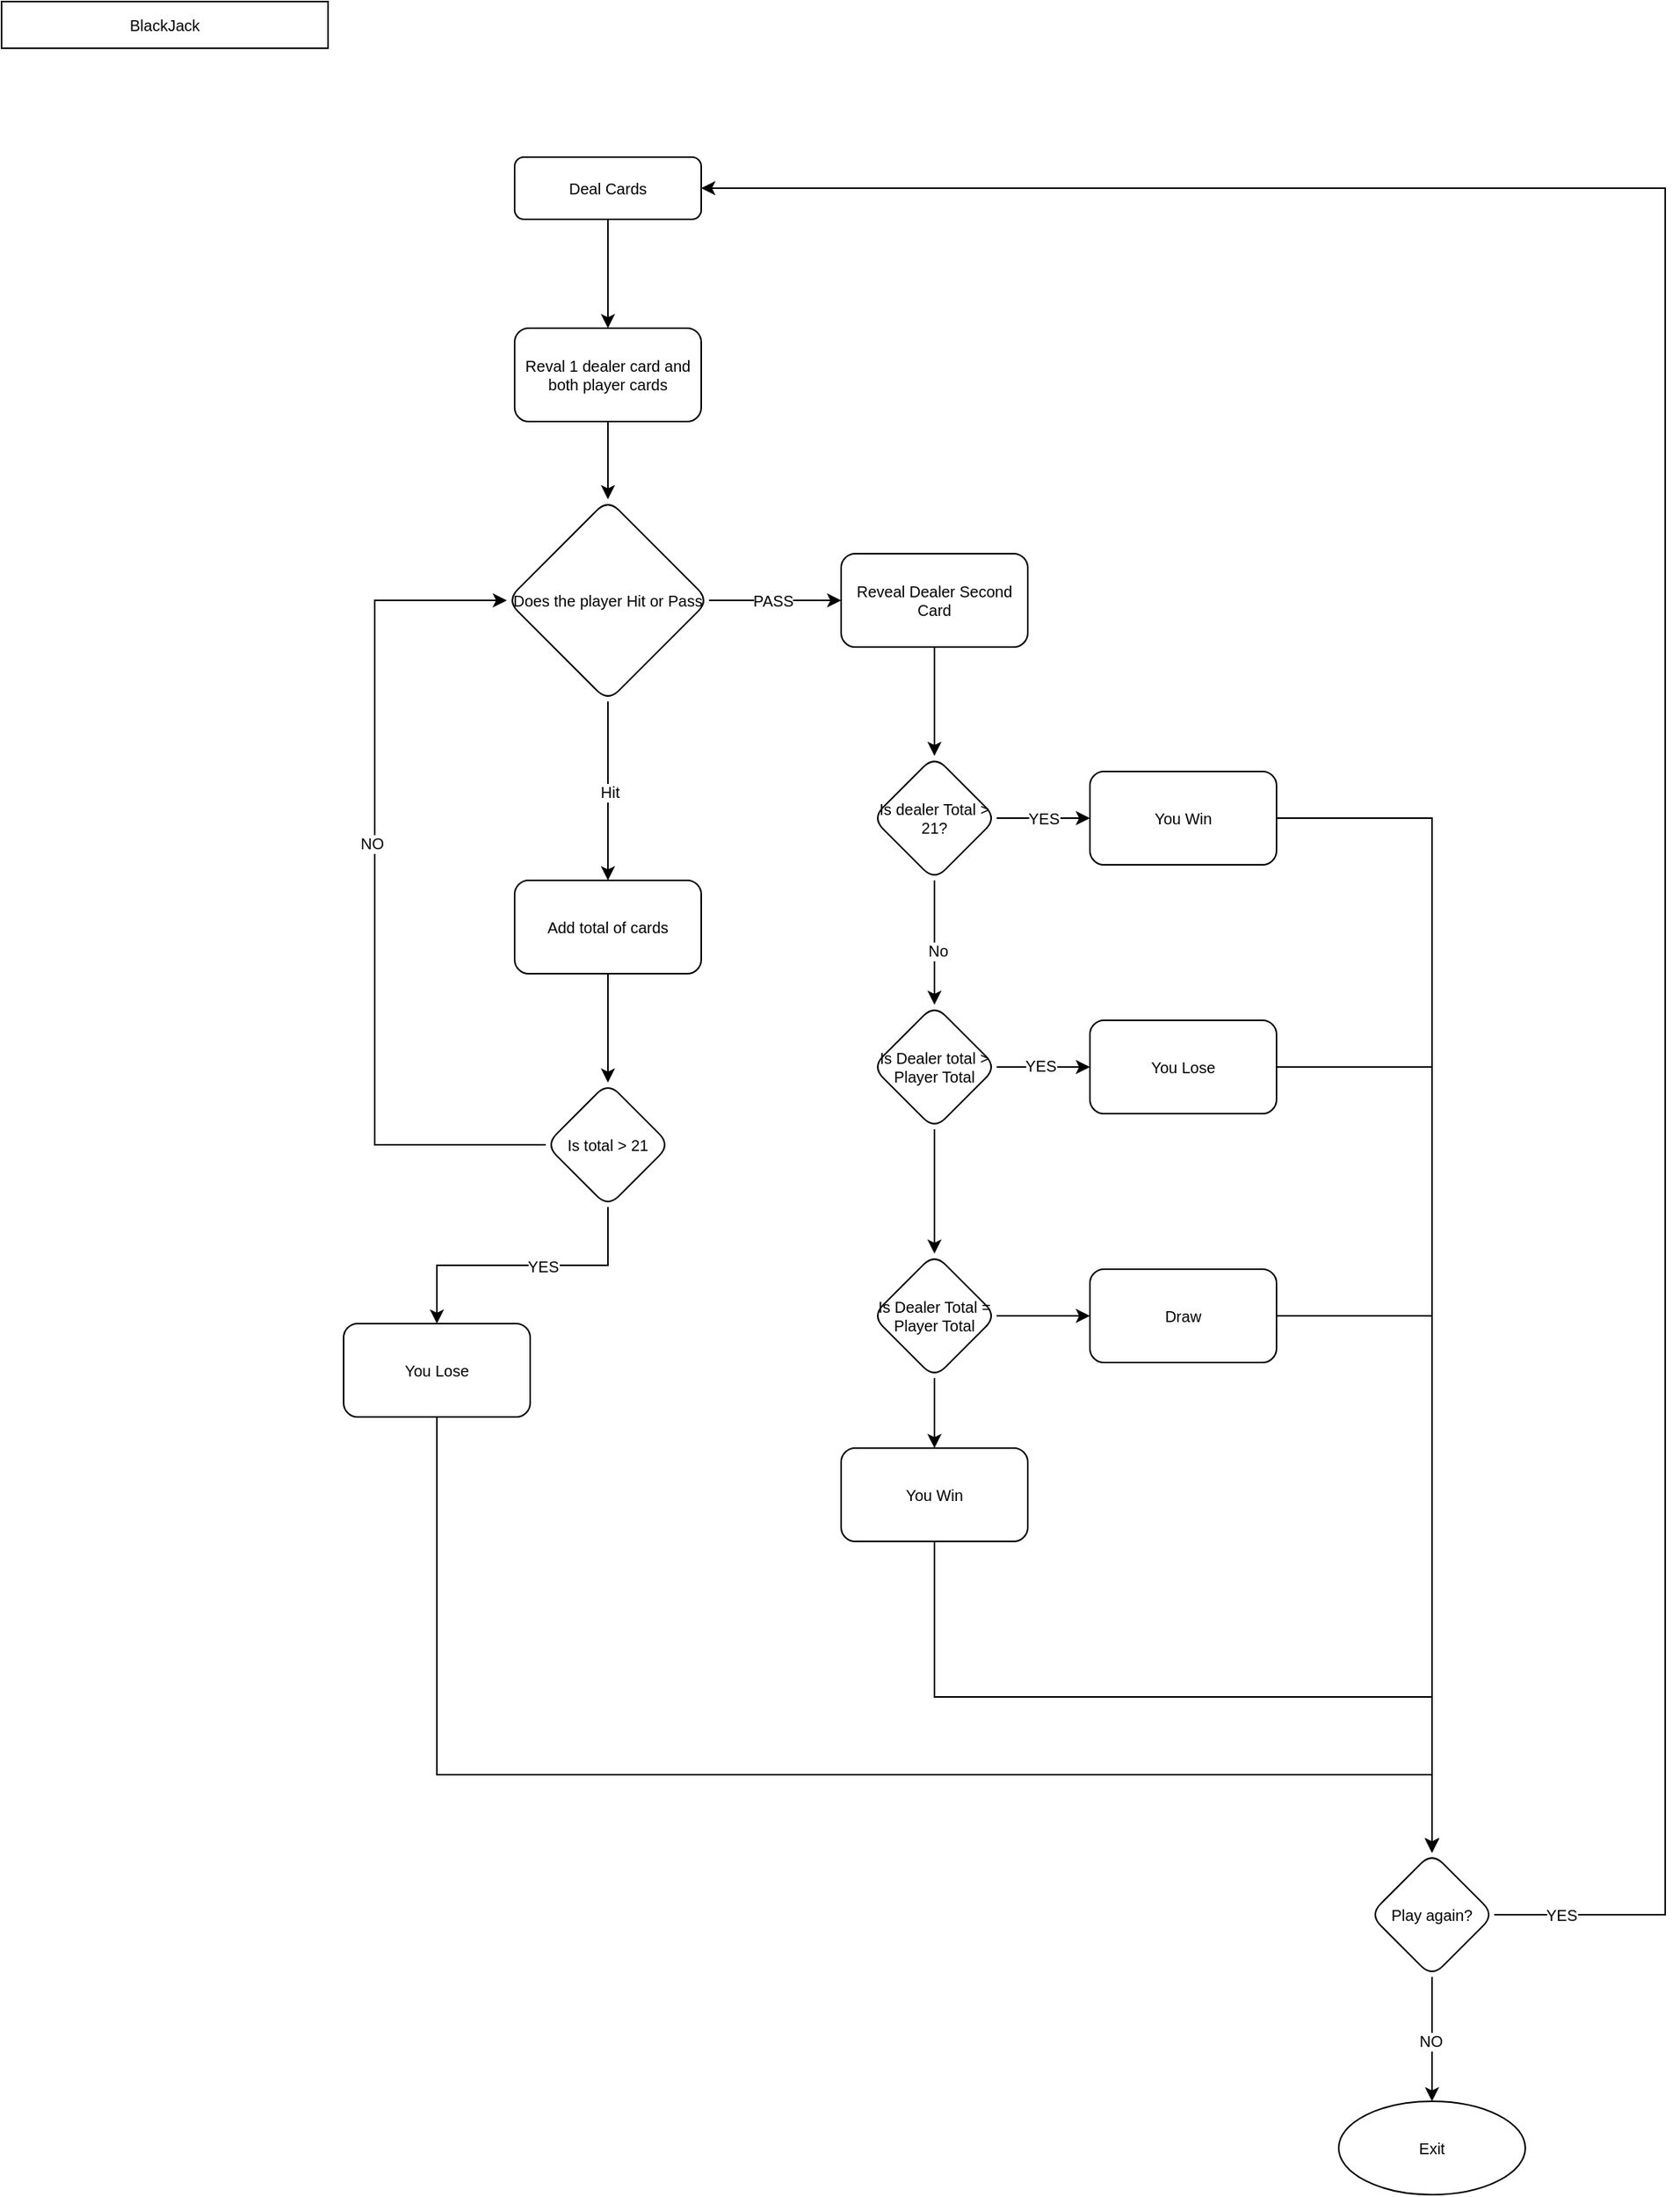 <mxfile version="16.1.0" type="github">
  <diagram id="C5RBs43oDa-KdzZeNtuy" name="Page-1">
    <mxGraphModel dx="1198" dy="811" grid="1" gridSize="10" guides="1" tooltips="1" connect="1" arrows="1" fold="1" page="1" pageScale="1" pageWidth="1169" pageHeight="1654" math="0" shadow="0">
      <root>
        <mxCell id="WIyWlLk6GJQsqaUBKTNV-0" />
        <mxCell id="WIyWlLk6GJQsqaUBKTNV-1" parent="WIyWlLk6GJQsqaUBKTNV-0" />
        <mxCell id="6ApTMov5V20SEGdIWfBn-2" value="" style="edgeStyle=orthogonalEdgeStyle;rounded=0;orthogonalLoop=1;jettySize=auto;html=1;fontSize=10;" edge="1" parent="WIyWlLk6GJQsqaUBKTNV-1" source="WIyWlLk6GJQsqaUBKTNV-3" target="6ApTMov5V20SEGdIWfBn-1">
          <mxGeometry relative="1" as="geometry" />
        </mxCell>
        <mxCell id="WIyWlLk6GJQsqaUBKTNV-3" value="Deal Cards" style="rounded=1;whiteSpace=wrap;html=1;fontSize=10;glass=0;strokeWidth=1;shadow=0;" parent="WIyWlLk6GJQsqaUBKTNV-1" vertex="1">
          <mxGeometry x="340" y="110" width="120" height="40" as="geometry" />
        </mxCell>
        <mxCell id="6ApTMov5V20SEGdIWfBn-0" value="BlackJack" style="rounded=0;whiteSpace=wrap;html=1;fontSize=10;" vertex="1" parent="WIyWlLk6GJQsqaUBKTNV-1">
          <mxGeometry x="10" y="10" width="210" height="30" as="geometry" />
        </mxCell>
        <mxCell id="6ApTMov5V20SEGdIWfBn-5" value="" style="edgeStyle=orthogonalEdgeStyle;rounded=0;orthogonalLoop=1;jettySize=auto;html=1;fontSize=10;" edge="1" parent="WIyWlLk6GJQsqaUBKTNV-1" source="6ApTMov5V20SEGdIWfBn-1" target="6ApTMov5V20SEGdIWfBn-4">
          <mxGeometry relative="1" as="geometry" />
        </mxCell>
        <mxCell id="6ApTMov5V20SEGdIWfBn-1" value="Reval 1 dealer card and both player cards" style="whiteSpace=wrap;html=1;rounded=1;glass=0;strokeWidth=1;shadow=0;fontSize=10;" vertex="1" parent="WIyWlLk6GJQsqaUBKTNV-1">
          <mxGeometry x="340" y="220" width="120" height="60" as="geometry" />
        </mxCell>
        <mxCell id="6ApTMov5V20SEGdIWfBn-7" value="" style="edgeStyle=orthogonalEdgeStyle;rounded=0;orthogonalLoop=1;jettySize=auto;html=1;fontSize=10;" edge="1" parent="WIyWlLk6GJQsqaUBKTNV-1" source="6ApTMov5V20SEGdIWfBn-4" target="6ApTMov5V20SEGdIWfBn-6">
          <mxGeometry relative="1" as="geometry" />
        </mxCell>
        <mxCell id="6ApTMov5V20SEGdIWfBn-8" value="Hit" style="edgeLabel;html=1;align=center;verticalAlign=middle;resizable=0;points=[];fontSize=10;" vertex="1" connectable="0" parent="6ApTMov5V20SEGdIWfBn-7">
          <mxGeometry x="0.009" y="1" relative="1" as="geometry">
            <mxPoint as="offset" />
          </mxGeometry>
        </mxCell>
        <mxCell id="6ApTMov5V20SEGdIWfBn-18" value="" style="edgeStyle=orthogonalEdgeStyle;rounded=0;orthogonalLoop=1;jettySize=auto;html=1;fontSize=10;" edge="1" parent="WIyWlLk6GJQsqaUBKTNV-1" source="6ApTMov5V20SEGdIWfBn-4" target="6ApTMov5V20SEGdIWfBn-17">
          <mxGeometry relative="1" as="geometry" />
        </mxCell>
        <mxCell id="6ApTMov5V20SEGdIWfBn-19" value="PASS" style="edgeLabel;html=1;align=center;verticalAlign=middle;resizable=0;points=[];fontSize=10;" vertex="1" connectable="0" parent="6ApTMov5V20SEGdIWfBn-18">
          <mxGeometry x="-0.051" relative="1" as="geometry">
            <mxPoint as="offset" />
          </mxGeometry>
        </mxCell>
        <mxCell id="6ApTMov5V20SEGdIWfBn-4" value="&lt;font style=&quot;font-size: 10px;&quot;&gt;Does the player Hit or Pass&lt;/font&gt;" style="rhombus;whiteSpace=wrap;html=1;rounded=1;glass=0;strokeWidth=1;shadow=0;fontSize=10;" vertex="1" parent="WIyWlLk6GJQsqaUBKTNV-1">
          <mxGeometry x="335" y="330" width="130" height="130" as="geometry" />
        </mxCell>
        <mxCell id="6ApTMov5V20SEGdIWfBn-10" value="" style="edgeStyle=orthogonalEdgeStyle;rounded=0;orthogonalLoop=1;jettySize=auto;html=1;fontSize=10;" edge="1" parent="WIyWlLk6GJQsqaUBKTNV-1" source="6ApTMov5V20SEGdIWfBn-6" target="6ApTMov5V20SEGdIWfBn-9">
          <mxGeometry relative="1" as="geometry" />
        </mxCell>
        <mxCell id="6ApTMov5V20SEGdIWfBn-6" value="&lt;font style=&quot;font-size: 10px;&quot;&gt;Add total of cards&lt;/font&gt;" style="whiteSpace=wrap;html=1;rounded=1;glass=0;strokeWidth=1;shadow=0;fontSize=10;" vertex="1" parent="WIyWlLk6GJQsqaUBKTNV-1">
          <mxGeometry x="340" y="575" width="120" height="60" as="geometry" />
        </mxCell>
        <mxCell id="6ApTMov5V20SEGdIWfBn-12" value="" style="edgeStyle=orthogonalEdgeStyle;rounded=0;orthogonalLoop=1;jettySize=auto;html=1;exitX=0.5;exitY=1;exitDx=0;exitDy=0;fontSize=10;" edge="1" parent="WIyWlLk6GJQsqaUBKTNV-1" source="6ApTMov5V20SEGdIWfBn-9" target="6ApTMov5V20SEGdIWfBn-11">
          <mxGeometry relative="1" as="geometry" />
        </mxCell>
        <mxCell id="6ApTMov5V20SEGdIWfBn-15" value="YES" style="edgeLabel;html=1;align=center;verticalAlign=middle;resizable=0;points=[];fontSize=10;" vertex="1" connectable="0" parent="6ApTMov5V20SEGdIWfBn-12">
          <mxGeometry x="-0.133" relative="1" as="geometry">
            <mxPoint as="offset" />
          </mxGeometry>
        </mxCell>
        <mxCell id="6ApTMov5V20SEGdIWfBn-14" value="" style="edgeStyle=orthogonalEdgeStyle;rounded=0;orthogonalLoop=1;jettySize=auto;html=1;entryX=0;entryY=0.5;entryDx=0;entryDy=0;exitX=0;exitY=0.5;exitDx=0;exitDy=0;fontSize=10;" edge="1" parent="WIyWlLk6GJQsqaUBKTNV-1" source="6ApTMov5V20SEGdIWfBn-9" target="6ApTMov5V20SEGdIWfBn-4">
          <mxGeometry relative="1" as="geometry">
            <mxPoint x="400" y="865" as="targetPoint" />
            <Array as="points">
              <mxPoint x="250" y="745" />
              <mxPoint x="250" y="395" />
            </Array>
          </mxGeometry>
        </mxCell>
        <mxCell id="6ApTMov5V20SEGdIWfBn-16" value="NO" style="edgeLabel;html=1;align=center;verticalAlign=middle;resizable=0;points=[];fontSize=10;" vertex="1" connectable="0" parent="6ApTMov5V20SEGdIWfBn-14">
          <mxGeometry x="-0.15" y="2" relative="1" as="geometry">
            <mxPoint y="-73" as="offset" />
          </mxGeometry>
        </mxCell>
        <mxCell id="6ApTMov5V20SEGdIWfBn-9" value="Is total &amp;gt; 21" style="rhombus;whiteSpace=wrap;html=1;rounded=1;glass=0;strokeWidth=1;shadow=0;fontSize=10;" vertex="1" parent="WIyWlLk6GJQsqaUBKTNV-1">
          <mxGeometry x="360" y="705" width="80" height="80" as="geometry" />
        </mxCell>
        <mxCell id="6ApTMov5V20SEGdIWfBn-37" value="" style="edgeStyle=orthogonalEdgeStyle;rounded=0;orthogonalLoop=1;jettySize=auto;html=1;entryX=0.5;entryY=0;entryDx=0;entryDy=0;fontSize=10;" edge="1" parent="WIyWlLk6GJQsqaUBKTNV-1" source="6ApTMov5V20SEGdIWfBn-11" target="6ApTMov5V20SEGdIWfBn-46">
          <mxGeometry relative="1" as="geometry">
            <mxPoint x="290" y="990" as="targetPoint" />
            <Array as="points">
              <mxPoint x="290" y="1150" />
              <mxPoint x="930" y="1150" />
            </Array>
          </mxGeometry>
        </mxCell>
        <mxCell id="6ApTMov5V20SEGdIWfBn-11" value="You Lose" style="whiteSpace=wrap;html=1;rounded=1;glass=0;strokeWidth=1;shadow=0;fontSize=10;" vertex="1" parent="WIyWlLk6GJQsqaUBKTNV-1">
          <mxGeometry x="230" y="860" width="120" height="60" as="geometry" />
        </mxCell>
        <mxCell id="6ApTMov5V20SEGdIWfBn-21" value="" style="edgeStyle=orthogonalEdgeStyle;rounded=0;orthogonalLoop=1;jettySize=auto;html=1;fontSize=10;" edge="1" parent="WIyWlLk6GJQsqaUBKTNV-1" source="6ApTMov5V20SEGdIWfBn-17" target="6ApTMov5V20SEGdIWfBn-20">
          <mxGeometry relative="1" as="geometry" />
        </mxCell>
        <mxCell id="6ApTMov5V20SEGdIWfBn-17" value="Reveal Dealer Second Card" style="whiteSpace=wrap;html=1;rounded=1;glass=0;strokeWidth=1;shadow=0;fontSize=10;" vertex="1" parent="WIyWlLk6GJQsqaUBKTNV-1">
          <mxGeometry x="550" y="365" width="120" height="60" as="geometry" />
        </mxCell>
        <mxCell id="6ApTMov5V20SEGdIWfBn-23" value="" style="edgeStyle=orthogonalEdgeStyle;rounded=0;orthogonalLoop=1;jettySize=auto;html=1;fontSize=10;" edge="1" parent="WIyWlLk6GJQsqaUBKTNV-1" source="6ApTMov5V20SEGdIWfBn-20" target="6ApTMov5V20SEGdIWfBn-22">
          <mxGeometry relative="1" as="geometry" />
        </mxCell>
        <mxCell id="6ApTMov5V20SEGdIWfBn-24" value="No" style="edgeLabel;html=1;align=center;verticalAlign=middle;resizable=0;points=[];fontSize=10;" vertex="1" connectable="0" parent="6ApTMov5V20SEGdIWfBn-23">
          <mxGeometry x="0.108" y="2" relative="1" as="geometry">
            <mxPoint as="offset" />
          </mxGeometry>
        </mxCell>
        <mxCell id="6ApTMov5V20SEGdIWfBn-26" value="YES" style="edgeStyle=orthogonalEdgeStyle;rounded=0;orthogonalLoop=1;jettySize=auto;html=1;fontSize=10;" edge="1" parent="WIyWlLk6GJQsqaUBKTNV-1" source="6ApTMov5V20SEGdIWfBn-20" target="6ApTMov5V20SEGdIWfBn-25">
          <mxGeometry relative="1" as="geometry" />
        </mxCell>
        <mxCell id="6ApTMov5V20SEGdIWfBn-20" value="&lt;font style=&quot;font-size: 10px;&quot;&gt;Is dealer Total &amp;gt; 21?&lt;/font&gt;" style="rhombus;whiteSpace=wrap;html=1;rounded=1;glass=0;strokeWidth=1;shadow=0;fontSize=10;" vertex="1" parent="WIyWlLk6GJQsqaUBKTNV-1">
          <mxGeometry x="570" y="495" width="80" height="80" as="geometry" />
        </mxCell>
        <mxCell id="6ApTMov5V20SEGdIWfBn-28" value="" style="edgeStyle=orthogonalEdgeStyle;rounded=0;orthogonalLoop=1;jettySize=auto;html=1;fontSize=10;" edge="1" parent="WIyWlLk6GJQsqaUBKTNV-1" source="6ApTMov5V20SEGdIWfBn-22" target="6ApTMov5V20SEGdIWfBn-27">
          <mxGeometry relative="1" as="geometry" />
        </mxCell>
        <mxCell id="6ApTMov5V20SEGdIWfBn-29" value="YES" style="edgeLabel;html=1;align=center;verticalAlign=middle;resizable=0;points=[];fontSize=10;" vertex="1" connectable="0" parent="6ApTMov5V20SEGdIWfBn-28">
          <mxGeometry x="-0.072" y="1" relative="1" as="geometry">
            <mxPoint as="offset" />
          </mxGeometry>
        </mxCell>
        <mxCell id="6ApTMov5V20SEGdIWfBn-31" value="" style="edgeStyle=orthogonalEdgeStyle;rounded=0;orthogonalLoop=1;jettySize=auto;html=1;fontSize=10;" edge="1" parent="WIyWlLk6GJQsqaUBKTNV-1" source="6ApTMov5V20SEGdIWfBn-22" target="6ApTMov5V20SEGdIWfBn-30">
          <mxGeometry relative="1" as="geometry" />
        </mxCell>
        <mxCell id="6ApTMov5V20SEGdIWfBn-22" value="&lt;font style=&quot;font-size: 10px;&quot;&gt;Is Dealer total &amp;gt; Player Total&lt;/font&gt;" style="rhombus;whiteSpace=wrap;html=1;rounded=1;glass=0;strokeWidth=1;shadow=0;fontSize=10;" vertex="1" parent="WIyWlLk6GJQsqaUBKTNV-1">
          <mxGeometry x="570" y="655" width="80" height="80" as="geometry" />
        </mxCell>
        <mxCell id="6ApTMov5V20SEGdIWfBn-25" value="You Win" style="whiteSpace=wrap;html=1;rounded=1;glass=0;strokeWidth=1;shadow=0;fontSize=10;" vertex="1" parent="WIyWlLk6GJQsqaUBKTNV-1">
          <mxGeometry x="710" y="505" width="120" height="60" as="geometry" />
        </mxCell>
        <mxCell id="6ApTMov5V20SEGdIWfBn-51" style="edgeStyle=orthogonalEdgeStyle;rounded=0;orthogonalLoop=1;jettySize=auto;html=1;entryX=0.5;entryY=0;entryDx=0;entryDy=0;fontSize=10;" edge="1" parent="WIyWlLk6GJQsqaUBKTNV-1" source="6ApTMov5V20SEGdIWfBn-27" target="6ApTMov5V20SEGdIWfBn-46">
          <mxGeometry relative="1" as="geometry" />
        </mxCell>
        <mxCell id="6ApTMov5V20SEGdIWfBn-27" value="You Lose" style="whiteSpace=wrap;html=1;rounded=1;glass=0;strokeWidth=1;shadow=0;fontSize=10;" vertex="1" parent="WIyWlLk6GJQsqaUBKTNV-1">
          <mxGeometry x="710" y="665" width="120" height="60" as="geometry" />
        </mxCell>
        <mxCell id="6ApTMov5V20SEGdIWfBn-33" value="" style="edgeStyle=orthogonalEdgeStyle;rounded=0;orthogonalLoop=1;jettySize=auto;html=1;fontSize=10;" edge="1" parent="WIyWlLk6GJQsqaUBKTNV-1" source="6ApTMov5V20SEGdIWfBn-30" target="6ApTMov5V20SEGdIWfBn-32">
          <mxGeometry relative="1" as="geometry" />
        </mxCell>
        <mxCell id="6ApTMov5V20SEGdIWfBn-35" value="" style="edgeStyle=orthogonalEdgeStyle;rounded=0;orthogonalLoop=1;jettySize=auto;html=1;fontSize=10;" edge="1" parent="WIyWlLk6GJQsqaUBKTNV-1" source="6ApTMov5V20SEGdIWfBn-30" target="6ApTMov5V20SEGdIWfBn-34">
          <mxGeometry relative="1" as="geometry" />
        </mxCell>
        <mxCell id="6ApTMov5V20SEGdIWfBn-30" value="&lt;font style=&quot;font-size: 10px;&quot;&gt;Is Dealer Total = Player Total&lt;/font&gt;" style="rhombus;whiteSpace=wrap;html=1;rounded=1;glass=0;strokeWidth=1;shadow=0;fontSize=10;" vertex="1" parent="WIyWlLk6GJQsqaUBKTNV-1">
          <mxGeometry x="570" y="815" width="80" height="80" as="geometry" />
        </mxCell>
        <mxCell id="6ApTMov5V20SEGdIWfBn-50" style="edgeStyle=orthogonalEdgeStyle;rounded=0;orthogonalLoop=1;jettySize=auto;html=1;entryX=0.5;entryY=0;entryDx=0;entryDy=0;fontSize=10;" edge="1" parent="WIyWlLk6GJQsqaUBKTNV-1" source="6ApTMov5V20SEGdIWfBn-32" target="6ApTMov5V20SEGdIWfBn-46">
          <mxGeometry relative="1" as="geometry" />
        </mxCell>
        <mxCell id="6ApTMov5V20SEGdIWfBn-32" value="Draw" style="whiteSpace=wrap;html=1;rounded=1;glass=0;strokeWidth=1;shadow=0;fontSize=10;" vertex="1" parent="WIyWlLk6GJQsqaUBKTNV-1">
          <mxGeometry x="710" y="825" width="120" height="60" as="geometry" />
        </mxCell>
        <mxCell id="6ApTMov5V20SEGdIWfBn-34" value="You Win" style="whiteSpace=wrap;html=1;rounded=1;glass=0;strokeWidth=1;shadow=0;fontSize=10;" vertex="1" parent="WIyWlLk6GJQsqaUBKTNV-1">
          <mxGeometry x="550" y="940" width="120" height="60" as="geometry" />
        </mxCell>
        <mxCell id="6ApTMov5V20SEGdIWfBn-53" style="edgeStyle=orthogonalEdgeStyle;rounded=0;orthogonalLoop=1;jettySize=auto;html=1;entryX=1;entryY=0.5;entryDx=0;entryDy=0;fontSize=10;exitX=1;exitY=0.5;exitDx=0;exitDy=0;" edge="1" parent="WIyWlLk6GJQsqaUBKTNV-1" source="6ApTMov5V20SEGdIWfBn-46" target="WIyWlLk6GJQsqaUBKTNV-3">
          <mxGeometry relative="1" as="geometry">
            <mxPoint x="1020" y="420" as="targetPoint" />
            <Array as="points">
              <mxPoint x="1080" y="1240" />
              <mxPoint x="1080" y="130" />
            </Array>
          </mxGeometry>
        </mxCell>
        <mxCell id="6ApTMov5V20SEGdIWfBn-55" value="YES" style="edgeLabel;html=1;align=center;verticalAlign=middle;resizable=0;points=[];fontSize=10;" vertex="1" connectable="0" parent="6ApTMov5V20SEGdIWfBn-53">
          <mxGeometry x="-0.954" y="-4" relative="1" as="geometry">
            <mxPoint y="-4" as="offset" />
          </mxGeometry>
        </mxCell>
        <mxCell id="6ApTMov5V20SEGdIWfBn-38" value="Exit" style="ellipse;whiteSpace=wrap;html=1;rounded=1;glass=0;strokeWidth=1;shadow=0;fontSize=10;" vertex="1" parent="WIyWlLk6GJQsqaUBKTNV-1">
          <mxGeometry x="870" y="1360" width="120" height="60" as="geometry" />
        </mxCell>
        <mxCell id="6ApTMov5V20SEGdIWfBn-40" value="" style="edgeStyle=orthogonalEdgeStyle;rounded=0;orthogonalLoop=1;jettySize=auto;html=1;exitX=0.5;exitY=1;exitDx=0;exitDy=0;fontSize=10;" edge="1" parent="WIyWlLk6GJQsqaUBKTNV-1" target="6ApTMov5V20SEGdIWfBn-46" source="6ApTMov5V20SEGdIWfBn-34">
          <mxGeometry relative="1" as="geometry">
            <mxPoint x="610" y="1045" as="sourcePoint" />
            <mxPoint x="610" y="1030" as="targetPoint" />
          </mxGeometry>
        </mxCell>
        <mxCell id="6ApTMov5V20SEGdIWfBn-44" value="" style="edgeStyle=orthogonalEdgeStyle;rounded=0;orthogonalLoop=1;jettySize=auto;html=1;exitX=1;exitY=0.5;exitDx=0;exitDy=0;fontSize=10;" edge="1" parent="WIyWlLk6GJQsqaUBKTNV-1" target="6ApTMov5V20SEGdIWfBn-46" source="6ApTMov5V20SEGdIWfBn-25">
          <mxGeometry relative="1" as="geometry">
            <mxPoint x="930" y="480" as="sourcePoint" />
          </mxGeometry>
        </mxCell>
        <mxCell id="6ApTMov5V20SEGdIWfBn-52" style="edgeStyle=orthogonalEdgeStyle;rounded=0;orthogonalLoop=1;jettySize=auto;html=1;exitX=0.5;exitY=1;exitDx=0;exitDy=0;entryX=0.5;entryY=0;entryDx=0;entryDy=0;fontSize=10;" edge="1" parent="WIyWlLk6GJQsqaUBKTNV-1" source="6ApTMov5V20SEGdIWfBn-46" target="6ApTMov5V20SEGdIWfBn-38">
          <mxGeometry relative="1" as="geometry" />
        </mxCell>
        <mxCell id="6ApTMov5V20SEGdIWfBn-54" value="NO" style="edgeLabel;html=1;align=center;verticalAlign=middle;resizable=0;points=[];fontSize=10;" vertex="1" connectable="0" parent="6ApTMov5V20SEGdIWfBn-52">
          <mxGeometry x="0.019" y="-1" relative="1" as="geometry">
            <mxPoint as="offset" />
          </mxGeometry>
        </mxCell>
        <mxCell id="6ApTMov5V20SEGdIWfBn-46" value="Play again?" style="rhombus;whiteSpace=wrap;html=1;rounded=1;glass=0;strokeWidth=1;shadow=0;fontSize=10;" vertex="1" parent="WIyWlLk6GJQsqaUBKTNV-1">
          <mxGeometry x="890" y="1200" width="80" height="80" as="geometry" />
        </mxCell>
      </root>
    </mxGraphModel>
  </diagram>
</mxfile>
